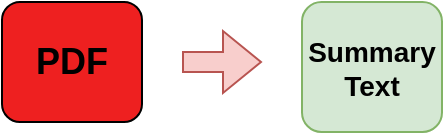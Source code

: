 <mxfile version="23.1.5" type="device">
  <diagram name="Page-1" id="tl03flybyZiHvVm3pond">
    <mxGraphModel dx="880" dy="500" grid="1" gridSize="10" guides="1" tooltips="1" connect="1" arrows="1" fold="1" page="1" pageScale="1" pageWidth="850" pageHeight="1100" math="0" shadow="0">
      <root>
        <mxCell id="0" />
        <mxCell id="1" parent="0" />
        <mxCell id="ETi17i0VDFICA4N1FO-j-1" value="&lt;font style=&quot;font-size: 18px;&quot;&gt;&lt;b&gt;PDF&lt;/b&gt;&lt;/font&gt;" style="rounded=1;whiteSpace=wrap;html=1;fillColor=#ee2020;" vertex="1" parent="1">
          <mxGeometry x="200" y="200" width="70" height="60" as="geometry" />
        </mxCell>
        <mxCell id="ETi17i0VDFICA4N1FO-j-4" value="" style="shape=flexArrow;endArrow=classic;html=1;rounded=0;fillColor=#f8cecc;strokeColor=#b85450;" edge="1" parent="1">
          <mxGeometry width="50" height="50" relative="1" as="geometry">
            <mxPoint x="290" y="230" as="sourcePoint" />
            <mxPoint x="330" y="230" as="targetPoint" />
          </mxGeometry>
        </mxCell>
        <mxCell id="ETi17i0VDFICA4N1FO-j-5" value="&lt;font style=&quot;font-size: 14px;&quot;&gt;&lt;b&gt;Summary Text&lt;/b&gt;&lt;/font&gt;" style="rounded=1;whiteSpace=wrap;html=1;fillColor=#d5e8d4;strokeColor=#82b366;" vertex="1" parent="1">
          <mxGeometry x="350" y="200" width="70" height="65" as="geometry" />
        </mxCell>
      </root>
    </mxGraphModel>
  </diagram>
</mxfile>
